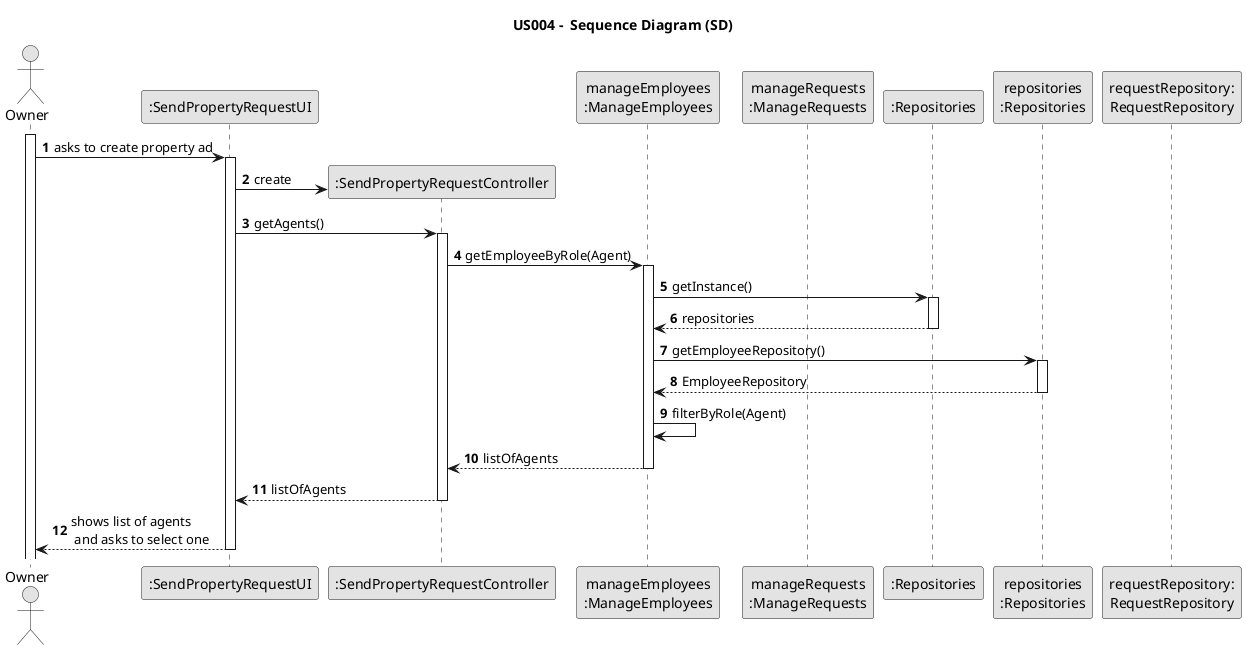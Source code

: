 @startuml
skinparam monochrome true
skinparam packageStyle rectangle
skinparam shadowing false

title US004 -  Sequence Diagram (SD)

autonumber

'hide footbox
actor "Owner" as ADM
participant ":SendPropertyRequestUI" as UI
participant ":SendPropertyRequestController" as CTRL
participant "manageEmployees\n:ManageEmployees" as manageEmployees
participant "manageRequests\n:ManageRequests" as manageRequests
participant ":Repositories" as RepositorySingleton
participant "repositories\n:Repositories" as PLAT
participant "requestRepository:\nRequestRepository" as RequestRepository


activate ADM

        ADM -> UI : asks to create property ad

        activate UI

'            UI --> ADM : requests data (reference, description,  informal \n description, technical description, duration, cost)
            'create CTRL
            UI -> CTRL** : create

            UI -> CTRL : getAgents()
            activate CTRL

                CTRL -> manageEmployees : getEmployeeByRole(Agent)
                activate manageEmployees


                manageEmployees -> RepositorySingleton : getInstance()
                    activate RepositorySingleton

                        RepositorySingleton --> manageEmployees: repositories
                    deactivate RepositorySingleton

                    manageEmployees -> PLAT : getEmployeeRepository()
                    activate PLAT

                        PLAT --> manageEmployees: EmployeeRepository
                    deactivate PLAT

                    manageEmployees -> manageEmployees : filterByRole(Agent)

                    manageEmployees --> CTRL : listOfAgents
                deactivate manageEmployees

                CTRL --> UI : listOfAgents
            deactivate CTRL

            UI --> ADM : shows list of agents\n and asks to select one
        deactivate UI

@enduml